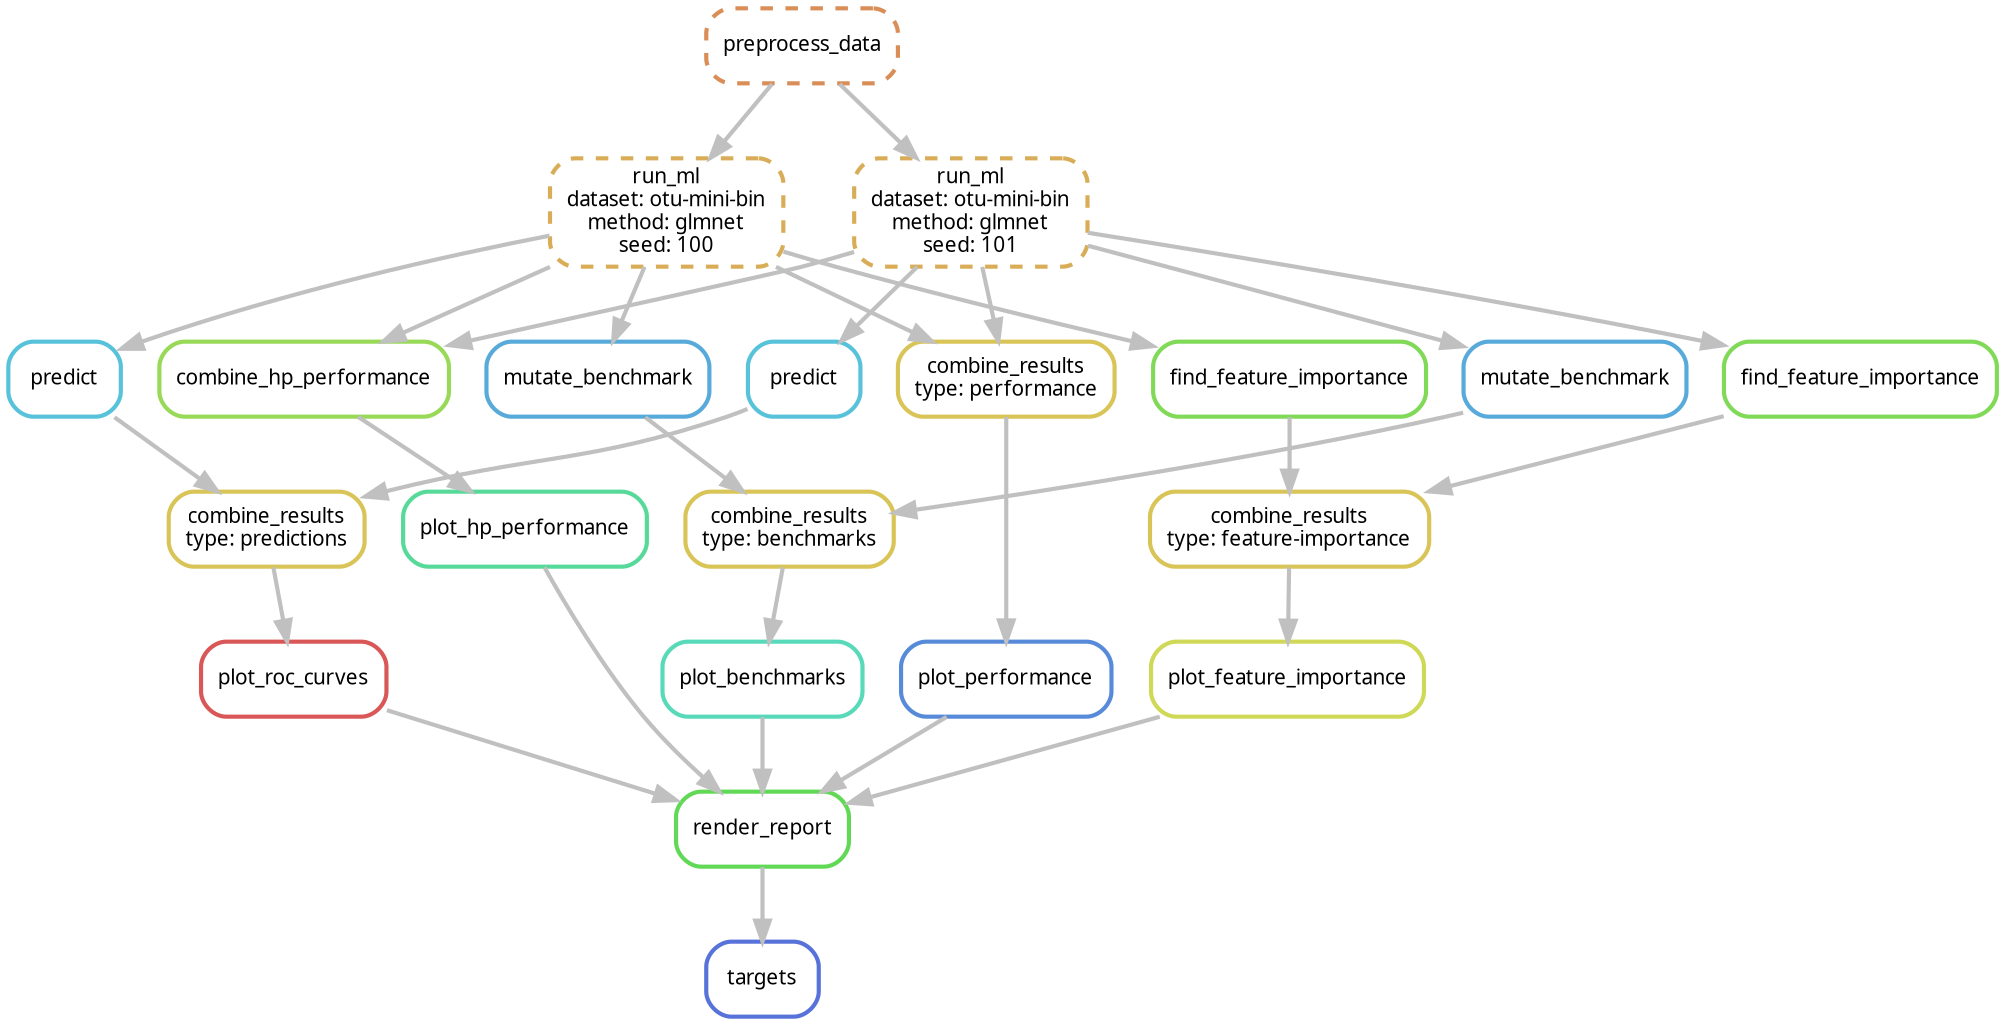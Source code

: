 digraph snakemake_dag {
    graph[bgcolor=white, margin=0];
    node[shape=box, style=rounded, fontname=sans,                 fontsize=10, penwidth=2];
    edge[penwidth=2, color=grey];
	0[label = "targets", color = "0.63 0.6 0.85", style="rounded"];
	1[label = "render_report", color = "0.32 0.6 0.85", style="rounded"];
	2[label = "plot_performance", color = "0.60 0.6 0.85", style="rounded"];
	3[label = "combine_results\ntype: performance", color = "0.14 0.6 0.85", style="rounded"];
	4[label = "run_ml\ndataset: otu-mini-bin\nmethod: glmnet\nseed: 100", color = "0.11 0.6 0.85", style="rounded,dashed"];
	5[label = "preprocess_data", color = "0.07 0.6 0.85", style="rounded,dashed"];
	6[label = "run_ml\ndataset: otu-mini-bin\nmethod: glmnet\nseed: 101", color = "0.11 0.6 0.85", style="rounded,dashed"];
	7[label = "plot_feature_importance", color = "0.18 0.6 0.85", style="rounded"];
	8[label = "combine_results\ntype: feature-importance", color = "0.14 0.6 0.85", style="rounded"];
	9[label = "find_feature_importance", color = "0.28 0.6 0.85", style="rounded"];
	10[label = "find_feature_importance", color = "0.28 0.6 0.85", style="rounded"];
	11[label = "plot_hp_performance", color = "0.42 0.6 0.85", style="rounded"];
	12[label = "combine_hp_performance", color = "0.25 0.6 0.85", style="rounded"];
	13[label = "plot_benchmarks", color = "0.46 0.6 0.85", style="rounded"];
	14[label = "combine_results\ntype: benchmarks", color = "0.14 0.6 0.85", style="rounded"];
	15[label = "mutate_benchmark", color = "0.56 0.6 0.85", style="rounded"];
	16[label = "mutate_benchmark", color = "0.56 0.6 0.85", style="rounded"];
	17[label = "plot_roc_curves", color = "0.00 0.6 0.85", style="rounded"];
	18[label = "combine_results\ntype: predictions", color = "0.14 0.6 0.85", style="rounded"];
	19[label = "predict", color = "0.53 0.6 0.85", style="rounded"];
	20[label = "predict", color = "0.53 0.6 0.85", style="rounded"];
	1 -> 0
	2 -> 1
	7 -> 1
	11 -> 1
	13 -> 1
	17 -> 1
	3 -> 2
	4 -> 3
	6 -> 3
	5 -> 4
	5 -> 6
	8 -> 7
	9 -> 8
	10 -> 8
	4 -> 9
	6 -> 10
	12 -> 11
	4 -> 12
	6 -> 12
	14 -> 13
	15 -> 14
	16 -> 14
	4 -> 15
	6 -> 16
	18 -> 17
	19 -> 18
	20 -> 18
	4 -> 19
	6 -> 20
}            
